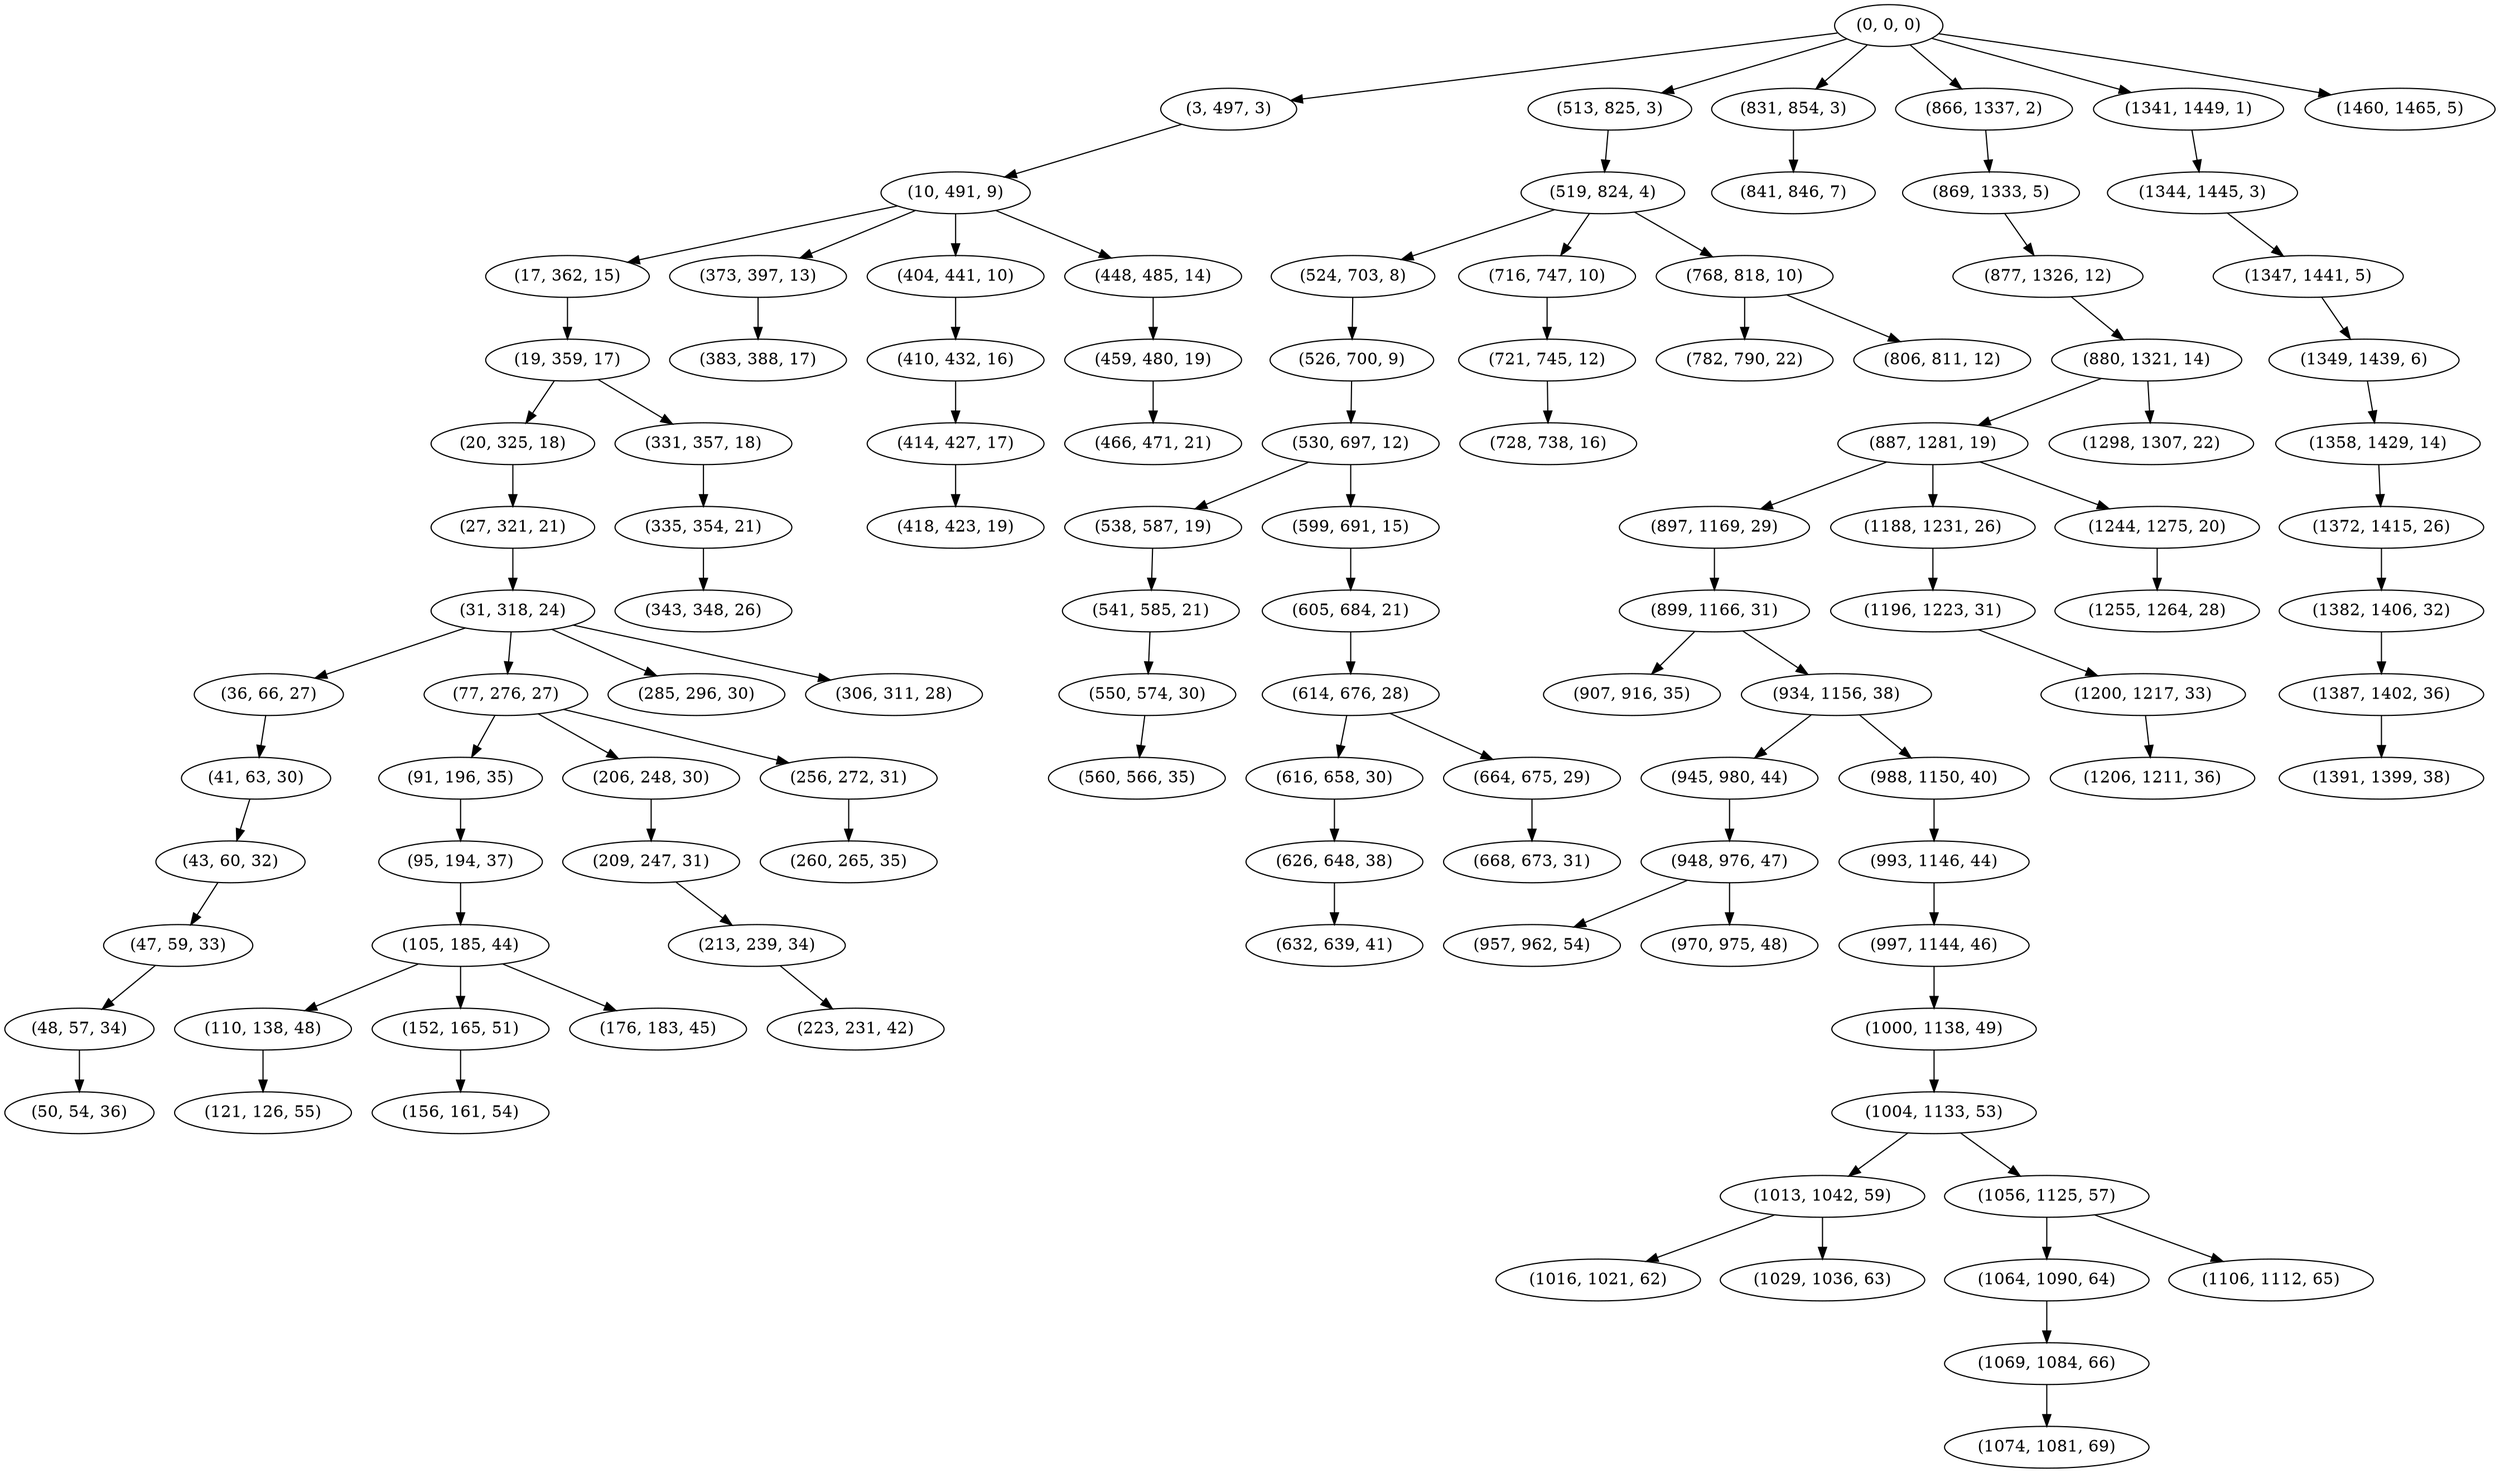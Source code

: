 digraph tree {
    "(0, 0, 0)";
    "(3, 497, 3)";
    "(10, 491, 9)";
    "(17, 362, 15)";
    "(19, 359, 17)";
    "(20, 325, 18)";
    "(27, 321, 21)";
    "(31, 318, 24)";
    "(36, 66, 27)";
    "(41, 63, 30)";
    "(43, 60, 32)";
    "(47, 59, 33)";
    "(48, 57, 34)";
    "(50, 54, 36)";
    "(77, 276, 27)";
    "(91, 196, 35)";
    "(95, 194, 37)";
    "(105, 185, 44)";
    "(110, 138, 48)";
    "(121, 126, 55)";
    "(152, 165, 51)";
    "(156, 161, 54)";
    "(176, 183, 45)";
    "(206, 248, 30)";
    "(209, 247, 31)";
    "(213, 239, 34)";
    "(223, 231, 42)";
    "(256, 272, 31)";
    "(260, 265, 35)";
    "(285, 296, 30)";
    "(306, 311, 28)";
    "(331, 357, 18)";
    "(335, 354, 21)";
    "(343, 348, 26)";
    "(373, 397, 13)";
    "(383, 388, 17)";
    "(404, 441, 10)";
    "(410, 432, 16)";
    "(414, 427, 17)";
    "(418, 423, 19)";
    "(448, 485, 14)";
    "(459, 480, 19)";
    "(466, 471, 21)";
    "(513, 825, 3)";
    "(519, 824, 4)";
    "(524, 703, 8)";
    "(526, 700, 9)";
    "(530, 697, 12)";
    "(538, 587, 19)";
    "(541, 585, 21)";
    "(550, 574, 30)";
    "(560, 566, 35)";
    "(599, 691, 15)";
    "(605, 684, 21)";
    "(614, 676, 28)";
    "(616, 658, 30)";
    "(626, 648, 38)";
    "(632, 639, 41)";
    "(664, 675, 29)";
    "(668, 673, 31)";
    "(716, 747, 10)";
    "(721, 745, 12)";
    "(728, 738, 16)";
    "(768, 818, 10)";
    "(782, 790, 22)";
    "(806, 811, 12)";
    "(831, 854, 3)";
    "(841, 846, 7)";
    "(866, 1337, 2)";
    "(869, 1333, 5)";
    "(877, 1326, 12)";
    "(880, 1321, 14)";
    "(887, 1281, 19)";
    "(897, 1169, 29)";
    "(899, 1166, 31)";
    "(907, 916, 35)";
    "(934, 1156, 38)";
    "(945, 980, 44)";
    "(948, 976, 47)";
    "(957, 962, 54)";
    "(970, 975, 48)";
    "(988, 1150, 40)";
    "(993, 1146, 44)";
    "(997, 1144, 46)";
    "(1000, 1138, 49)";
    "(1004, 1133, 53)";
    "(1013, 1042, 59)";
    "(1016, 1021, 62)";
    "(1029, 1036, 63)";
    "(1056, 1125, 57)";
    "(1064, 1090, 64)";
    "(1069, 1084, 66)";
    "(1074, 1081, 69)";
    "(1106, 1112, 65)";
    "(1188, 1231, 26)";
    "(1196, 1223, 31)";
    "(1200, 1217, 33)";
    "(1206, 1211, 36)";
    "(1244, 1275, 20)";
    "(1255, 1264, 28)";
    "(1298, 1307, 22)";
    "(1341, 1449, 1)";
    "(1344, 1445, 3)";
    "(1347, 1441, 5)";
    "(1349, 1439, 6)";
    "(1358, 1429, 14)";
    "(1372, 1415, 26)";
    "(1382, 1406, 32)";
    "(1387, 1402, 36)";
    "(1391, 1399, 38)";
    "(1460, 1465, 5)";
    "(0, 0, 0)" -> "(3, 497, 3)";
    "(0, 0, 0)" -> "(513, 825, 3)";
    "(0, 0, 0)" -> "(831, 854, 3)";
    "(0, 0, 0)" -> "(866, 1337, 2)";
    "(0, 0, 0)" -> "(1341, 1449, 1)";
    "(0, 0, 0)" -> "(1460, 1465, 5)";
    "(3, 497, 3)" -> "(10, 491, 9)";
    "(10, 491, 9)" -> "(17, 362, 15)";
    "(10, 491, 9)" -> "(373, 397, 13)";
    "(10, 491, 9)" -> "(404, 441, 10)";
    "(10, 491, 9)" -> "(448, 485, 14)";
    "(17, 362, 15)" -> "(19, 359, 17)";
    "(19, 359, 17)" -> "(20, 325, 18)";
    "(19, 359, 17)" -> "(331, 357, 18)";
    "(20, 325, 18)" -> "(27, 321, 21)";
    "(27, 321, 21)" -> "(31, 318, 24)";
    "(31, 318, 24)" -> "(36, 66, 27)";
    "(31, 318, 24)" -> "(77, 276, 27)";
    "(31, 318, 24)" -> "(285, 296, 30)";
    "(31, 318, 24)" -> "(306, 311, 28)";
    "(36, 66, 27)" -> "(41, 63, 30)";
    "(41, 63, 30)" -> "(43, 60, 32)";
    "(43, 60, 32)" -> "(47, 59, 33)";
    "(47, 59, 33)" -> "(48, 57, 34)";
    "(48, 57, 34)" -> "(50, 54, 36)";
    "(77, 276, 27)" -> "(91, 196, 35)";
    "(77, 276, 27)" -> "(206, 248, 30)";
    "(77, 276, 27)" -> "(256, 272, 31)";
    "(91, 196, 35)" -> "(95, 194, 37)";
    "(95, 194, 37)" -> "(105, 185, 44)";
    "(105, 185, 44)" -> "(110, 138, 48)";
    "(105, 185, 44)" -> "(152, 165, 51)";
    "(105, 185, 44)" -> "(176, 183, 45)";
    "(110, 138, 48)" -> "(121, 126, 55)";
    "(152, 165, 51)" -> "(156, 161, 54)";
    "(206, 248, 30)" -> "(209, 247, 31)";
    "(209, 247, 31)" -> "(213, 239, 34)";
    "(213, 239, 34)" -> "(223, 231, 42)";
    "(256, 272, 31)" -> "(260, 265, 35)";
    "(331, 357, 18)" -> "(335, 354, 21)";
    "(335, 354, 21)" -> "(343, 348, 26)";
    "(373, 397, 13)" -> "(383, 388, 17)";
    "(404, 441, 10)" -> "(410, 432, 16)";
    "(410, 432, 16)" -> "(414, 427, 17)";
    "(414, 427, 17)" -> "(418, 423, 19)";
    "(448, 485, 14)" -> "(459, 480, 19)";
    "(459, 480, 19)" -> "(466, 471, 21)";
    "(513, 825, 3)" -> "(519, 824, 4)";
    "(519, 824, 4)" -> "(524, 703, 8)";
    "(519, 824, 4)" -> "(716, 747, 10)";
    "(519, 824, 4)" -> "(768, 818, 10)";
    "(524, 703, 8)" -> "(526, 700, 9)";
    "(526, 700, 9)" -> "(530, 697, 12)";
    "(530, 697, 12)" -> "(538, 587, 19)";
    "(530, 697, 12)" -> "(599, 691, 15)";
    "(538, 587, 19)" -> "(541, 585, 21)";
    "(541, 585, 21)" -> "(550, 574, 30)";
    "(550, 574, 30)" -> "(560, 566, 35)";
    "(599, 691, 15)" -> "(605, 684, 21)";
    "(605, 684, 21)" -> "(614, 676, 28)";
    "(614, 676, 28)" -> "(616, 658, 30)";
    "(614, 676, 28)" -> "(664, 675, 29)";
    "(616, 658, 30)" -> "(626, 648, 38)";
    "(626, 648, 38)" -> "(632, 639, 41)";
    "(664, 675, 29)" -> "(668, 673, 31)";
    "(716, 747, 10)" -> "(721, 745, 12)";
    "(721, 745, 12)" -> "(728, 738, 16)";
    "(768, 818, 10)" -> "(782, 790, 22)";
    "(768, 818, 10)" -> "(806, 811, 12)";
    "(831, 854, 3)" -> "(841, 846, 7)";
    "(866, 1337, 2)" -> "(869, 1333, 5)";
    "(869, 1333, 5)" -> "(877, 1326, 12)";
    "(877, 1326, 12)" -> "(880, 1321, 14)";
    "(880, 1321, 14)" -> "(887, 1281, 19)";
    "(880, 1321, 14)" -> "(1298, 1307, 22)";
    "(887, 1281, 19)" -> "(897, 1169, 29)";
    "(887, 1281, 19)" -> "(1188, 1231, 26)";
    "(887, 1281, 19)" -> "(1244, 1275, 20)";
    "(897, 1169, 29)" -> "(899, 1166, 31)";
    "(899, 1166, 31)" -> "(907, 916, 35)";
    "(899, 1166, 31)" -> "(934, 1156, 38)";
    "(934, 1156, 38)" -> "(945, 980, 44)";
    "(934, 1156, 38)" -> "(988, 1150, 40)";
    "(945, 980, 44)" -> "(948, 976, 47)";
    "(948, 976, 47)" -> "(957, 962, 54)";
    "(948, 976, 47)" -> "(970, 975, 48)";
    "(988, 1150, 40)" -> "(993, 1146, 44)";
    "(993, 1146, 44)" -> "(997, 1144, 46)";
    "(997, 1144, 46)" -> "(1000, 1138, 49)";
    "(1000, 1138, 49)" -> "(1004, 1133, 53)";
    "(1004, 1133, 53)" -> "(1013, 1042, 59)";
    "(1004, 1133, 53)" -> "(1056, 1125, 57)";
    "(1013, 1042, 59)" -> "(1016, 1021, 62)";
    "(1013, 1042, 59)" -> "(1029, 1036, 63)";
    "(1056, 1125, 57)" -> "(1064, 1090, 64)";
    "(1056, 1125, 57)" -> "(1106, 1112, 65)";
    "(1064, 1090, 64)" -> "(1069, 1084, 66)";
    "(1069, 1084, 66)" -> "(1074, 1081, 69)";
    "(1188, 1231, 26)" -> "(1196, 1223, 31)";
    "(1196, 1223, 31)" -> "(1200, 1217, 33)";
    "(1200, 1217, 33)" -> "(1206, 1211, 36)";
    "(1244, 1275, 20)" -> "(1255, 1264, 28)";
    "(1341, 1449, 1)" -> "(1344, 1445, 3)";
    "(1344, 1445, 3)" -> "(1347, 1441, 5)";
    "(1347, 1441, 5)" -> "(1349, 1439, 6)";
    "(1349, 1439, 6)" -> "(1358, 1429, 14)";
    "(1358, 1429, 14)" -> "(1372, 1415, 26)";
    "(1372, 1415, 26)" -> "(1382, 1406, 32)";
    "(1382, 1406, 32)" -> "(1387, 1402, 36)";
    "(1387, 1402, 36)" -> "(1391, 1399, 38)";
}
